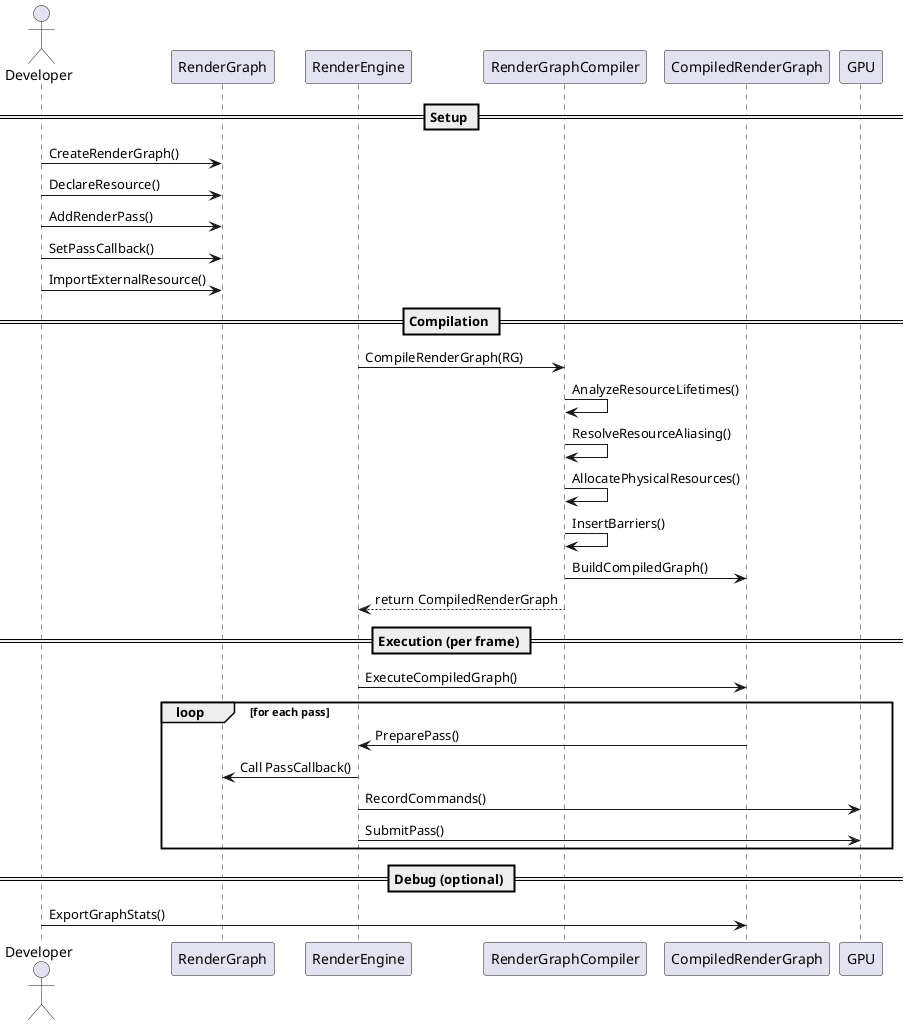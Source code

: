 @startuml
actor Developer
participant "RenderGraph" as RG
participant "RenderEngine" as RE
participant "RenderGraphCompiler" as Compiler
participant "CompiledRenderGraph" as Compiled
participant "GPU"

== Setup ==

Developer -> RG : CreateRenderGraph()
Developer -> RG : DeclareResource()
Developer -> RG : AddRenderPass()
Developer -> RG : SetPassCallback()
Developer -> RG : ImportExternalResource()

== Compilation ==

RE -> Compiler : CompileRenderGraph(RG)
Compiler -> Compiler : AnalyzeResourceLifetimes()
Compiler -> Compiler : ResolveResourceAliasing()
Compiler -> Compiler : AllocatePhysicalResources()
Compiler -> Compiler : InsertBarriers()
Compiler -> Compiled : BuildCompiledGraph()
Compiler --> RE : return CompiledRenderGraph

== Execution (per frame) ==

RE -> Compiled : ExecuteCompiledGraph()
loop for each pass
    Compiled -> RE : PreparePass()
    RE -> RG : Call PassCallback()
    RE -> GPU : RecordCommands()
    RE -> GPU : SubmitPass()
end

== Debug (optional) ==

Developer -> Compiled : ExportGraphStats()

@enduml
